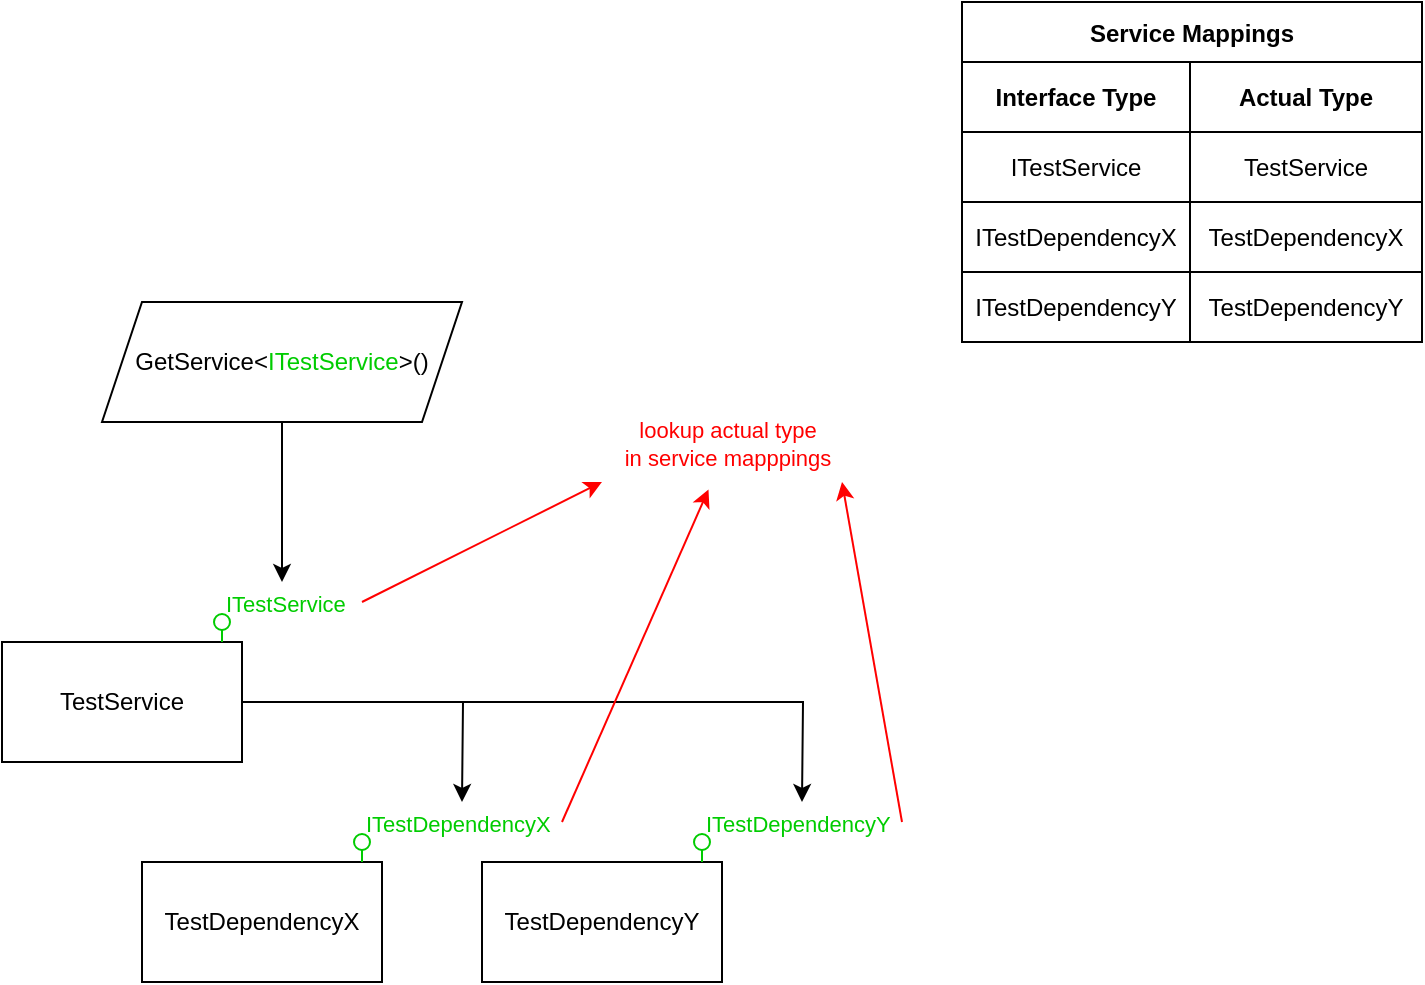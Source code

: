 <mxfile version="15.2.9" type="device"><diagram id="XiFeJWApiSwPwUrLwHjq" name="Page-1"><mxGraphModel dx="1037" dy="709" grid="1" gridSize="10" guides="1" tooltips="1" connect="1" arrows="1" fold="1" page="1" pageScale="1" pageWidth="827" pageHeight="1169" math="0" shadow="0"><root><mxCell id="0"/><mxCell id="1" parent="0"/><mxCell id="9HwjH0jMwOq6eOIa9jeR-40" style="edgeStyle=orthogonalEdgeStyle;rounded=0;orthogonalLoop=1;jettySize=auto;html=1;fontColor=#000000;strokeColor=#000000;align=left;" edge="1" parent="1" source="WqVRZ9PHeJUUyvvHTRvu-1"><mxGeometry relative="1" as="geometry"><mxPoint x="310" y="440" as="targetPoint"/></mxGeometry></mxCell><mxCell id="9HwjH0jMwOq6eOIa9jeR-41" style="edgeStyle=orthogonalEdgeStyle;rounded=0;orthogonalLoop=1;jettySize=auto;html=1;exitX=1;exitY=0.5;exitDx=0;exitDy=0;fontColor=#000000;strokeColor=#000000;align=left;" edge="1" parent="1" source="WqVRZ9PHeJUUyvvHTRvu-1"><mxGeometry relative="1" as="geometry"><mxPoint x="480" y="440" as="targetPoint"/></mxGeometry></mxCell><mxCell id="WqVRZ9PHeJUUyvvHTRvu-1" value="TestService" style="rounded=0;whiteSpace=wrap;html=1;" parent="1" vertex="1"><mxGeometry x="80" y="360" width="120" height="60" as="geometry"/></mxCell><mxCell id="WqVRZ9PHeJUUyvvHTRvu-2" value="TestDependencyX" style="rounded=0;whiteSpace=wrap;html=1;" parent="1" vertex="1"><mxGeometry x="150" y="470" width="120" height="60" as="geometry"/></mxCell><mxCell id="WqVRZ9PHeJUUyvvHTRvu-3" value="TestDependencyY" style="rounded=0;whiteSpace=wrap;html=1;" parent="1" vertex="1"><mxGeometry x="320" y="470" width="120" height="60" as="geometry"/></mxCell><mxCell id="9HwjH0jMwOq6eOIa9jeR-2" value="ITestService" style="html=1;verticalAlign=bottom;labelBackgroundColor=none;startArrow=oval;startFill=0;startSize=8;endArrow=none;fillColor=#60a917;strokeColor=#00CC00;fontColor=#00CC00;align=left;" edge="1" parent="1"><mxGeometry x="-1" relative="1" as="geometry"><mxPoint x="190" y="350" as="sourcePoint"/><mxPoint x="190" y="360" as="targetPoint"/><mxPoint as="offset"/></mxGeometry></mxCell><mxCell id="9HwjH0jMwOq6eOIa9jeR-3" value="ITestDependencyX" style="html=1;verticalAlign=bottom;labelBackgroundColor=none;startArrow=oval;startFill=0;startSize=8;endArrow=none;fillColor=#60a917;strokeColor=#00CC00;fontColor=#00CC00;align=left;" edge="1" parent="1"><mxGeometry x="-1" relative="1" as="geometry"><mxPoint x="260" y="460" as="sourcePoint"/><mxPoint x="260" y="470" as="targetPoint"/><mxPoint as="offset"/></mxGeometry></mxCell><mxCell id="9HwjH0jMwOq6eOIa9jeR-4" value="ITestDependencyY" style="html=1;verticalAlign=bottom;labelBackgroundColor=none;startArrow=oval;startFill=0;startSize=8;endArrow=none;fillColor=#60a917;strokeColor=#00CC00;fontColor=#00CC00;align=left;" edge="1" parent="1"><mxGeometry x="-1" relative="1" as="geometry"><mxPoint x="430.0" y="460" as="sourcePoint"/><mxPoint x="430.0" y="470" as="targetPoint"/><mxPoint as="offset"/></mxGeometry></mxCell><mxCell id="9HwjH0jMwOq6eOIa9jeR-24" value="Service Mappings" style="shape=table;startSize=30;container=1;collapsible=0;childLayout=tableLayout;fontStyle=1;align=center;pointerEvents=1;fontColor=#000000;" vertex="1" parent="1"><mxGeometry x="560" y="40" width="230" height="170" as="geometry"/></mxCell><mxCell id="9HwjH0jMwOq6eOIa9jeR-37" style="shape=partialRectangle;html=1;whiteSpace=wrap;collapsible=0;dropTarget=0;pointerEvents=0;fillColor=none;top=0;left=0;bottom=0;right=0;points=[[0,0.5],[1,0.5]];portConstraint=eastwest;" vertex="1" parent="9HwjH0jMwOq6eOIa9jeR-24"><mxGeometry y="30" width="230" height="35" as="geometry"/></mxCell><mxCell id="9HwjH0jMwOq6eOIa9jeR-38" value="Interface Type" style="shape=partialRectangle;html=1;whiteSpace=wrap;connectable=0;fillColor=none;top=0;left=0;bottom=0;right=0;overflow=hidden;pointerEvents=1;fontStyle=1" vertex="1" parent="9HwjH0jMwOq6eOIa9jeR-37"><mxGeometry width="114" height="35" as="geometry"><mxRectangle width="114" height="35" as="alternateBounds"/></mxGeometry></mxCell><mxCell id="9HwjH0jMwOq6eOIa9jeR-39" value="Actual Type" style="shape=partialRectangle;html=1;whiteSpace=wrap;connectable=0;fillColor=none;top=0;left=0;bottom=0;right=0;overflow=hidden;pointerEvents=1;fontStyle=1" vertex="1" parent="9HwjH0jMwOq6eOIa9jeR-37"><mxGeometry x="114" width="116" height="35" as="geometry"><mxRectangle width="116" height="35" as="alternateBounds"/></mxGeometry></mxCell><mxCell id="9HwjH0jMwOq6eOIa9jeR-25" value="" style="shape=partialRectangle;html=1;whiteSpace=wrap;collapsible=0;dropTarget=0;pointerEvents=0;fillColor=none;top=0;left=0;bottom=0;right=0;points=[[0,0.5],[1,0.5]];portConstraint=eastwest;" vertex="1" parent="9HwjH0jMwOq6eOIa9jeR-24"><mxGeometry y="65" width="230" height="35" as="geometry"/></mxCell><mxCell id="9HwjH0jMwOq6eOIa9jeR-26" value="ITestService" style="shape=partialRectangle;html=1;whiteSpace=wrap;connectable=0;fillColor=none;top=0;left=0;bottom=0;right=0;overflow=hidden;pointerEvents=1;" vertex="1" parent="9HwjH0jMwOq6eOIa9jeR-25"><mxGeometry width="114" height="35" as="geometry"><mxRectangle width="114" height="35" as="alternateBounds"/></mxGeometry></mxCell><mxCell id="9HwjH0jMwOq6eOIa9jeR-27" value="TestService" style="shape=partialRectangle;html=1;whiteSpace=wrap;connectable=0;fillColor=none;top=0;left=0;bottom=0;right=0;overflow=hidden;pointerEvents=1;" vertex="1" parent="9HwjH0jMwOq6eOIa9jeR-25"><mxGeometry x="114" width="116" height="35" as="geometry"><mxRectangle width="116" height="35" as="alternateBounds"/></mxGeometry></mxCell><mxCell id="9HwjH0jMwOq6eOIa9jeR-29" value="" style="shape=partialRectangle;html=1;whiteSpace=wrap;collapsible=0;dropTarget=0;pointerEvents=0;fillColor=none;top=0;left=0;bottom=0;right=0;points=[[0,0.5],[1,0.5]];portConstraint=eastwest;" vertex="1" parent="9HwjH0jMwOq6eOIa9jeR-24"><mxGeometry y="100" width="230" height="35" as="geometry"/></mxCell><mxCell id="9HwjH0jMwOq6eOIa9jeR-30" value="ITestDependencyX" style="shape=partialRectangle;html=1;whiteSpace=wrap;connectable=0;fillColor=none;top=0;left=0;bottom=0;right=0;overflow=hidden;pointerEvents=1;" vertex="1" parent="9HwjH0jMwOq6eOIa9jeR-29"><mxGeometry width="114" height="35" as="geometry"><mxRectangle width="114" height="35" as="alternateBounds"/></mxGeometry></mxCell><mxCell id="9HwjH0jMwOq6eOIa9jeR-31" value="TestDependencyX" style="shape=partialRectangle;html=1;whiteSpace=wrap;connectable=0;fillColor=none;top=0;left=0;bottom=0;right=0;overflow=hidden;pointerEvents=1;" vertex="1" parent="9HwjH0jMwOq6eOIa9jeR-29"><mxGeometry x="114" width="116" height="35" as="geometry"><mxRectangle width="116" height="35" as="alternateBounds"/></mxGeometry></mxCell><mxCell id="9HwjH0jMwOq6eOIa9jeR-33" value="" style="shape=partialRectangle;html=1;whiteSpace=wrap;collapsible=0;dropTarget=0;pointerEvents=0;fillColor=none;top=0;left=0;bottom=0;right=0;points=[[0,0.5],[1,0.5]];portConstraint=eastwest;" vertex="1" parent="9HwjH0jMwOq6eOIa9jeR-24"><mxGeometry y="135" width="230" height="35" as="geometry"/></mxCell><mxCell id="9HwjH0jMwOq6eOIa9jeR-34" value="ITestDependencyY" style="shape=partialRectangle;html=1;whiteSpace=wrap;connectable=0;fillColor=none;top=0;left=0;bottom=0;right=0;overflow=hidden;pointerEvents=1;" vertex="1" parent="9HwjH0jMwOq6eOIa9jeR-33"><mxGeometry width="114" height="35" as="geometry"><mxRectangle width="114" height="35" as="alternateBounds"/></mxGeometry></mxCell><mxCell id="9HwjH0jMwOq6eOIa9jeR-35" value="TestDependencyY" style="shape=partialRectangle;html=1;whiteSpace=wrap;connectable=0;fillColor=none;top=0;left=0;bottom=0;right=0;overflow=hidden;pointerEvents=1;" vertex="1" parent="9HwjH0jMwOq6eOIa9jeR-33"><mxGeometry x="114" width="116" height="35" as="geometry"><mxRectangle width="116" height="35" as="alternateBounds"/></mxGeometry></mxCell><mxCell id="9HwjH0jMwOq6eOIa9jeR-50" style="edgeStyle=orthogonalEdgeStyle;rounded=0;orthogonalLoop=1;jettySize=auto;html=1;fontColor=#000000;strokeColor=#000000;align=left;" edge="1" parent="1" source="9HwjH0jMwOq6eOIa9jeR-48"><mxGeometry relative="1" as="geometry"><mxPoint x="220" y="330" as="targetPoint"/></mxGeometry></mxCell><mxCell id="9HwjH0jMwOq6eOIa9jeR-48" value="&lt;span style=&quot;color: rgb(0 , 0 , 0) ; font-family: &amp;#34;helvetica&amp;#34; ; font-size: 12px ; font-style: normal ; font-weight: 400 ; letter-spacing: normal ; text-align: center ; text-indent: 0px ; text-transform: none ; word-spacing: 0px ; display: inline ; float: none&quot;&gt;GetService&amp;lt;&lt;/span&gt;&lt;font color=&quot;#00cc00&quot; style=&quot;font-family: &amp;#34;helvetica&amp;#34; ; font-size: 12px ; font-style: normal ; font-weight: 400 ; letter-spacing: normal ; text-align: center ; text-indent: 0px ; text-transform: none ; word-spacing: 0px&quot;&gt;ITestService&lt;/font&gt;&lt;span style=&quot;color: rgb(0 , 0 , 0) ; font-family: &amp;#34;helvetica&amp;#34; ; font-size: 12px ; font-style: normal ; font-weight: 400 ; letter-spacing: normal ; text-align: center ; text-indent: 0px ; text-transform: none ; word-spacing: 0px ; display: inline ; float: none&quot;&gt;&amp;gt;()&lt;/span&gt;" style="shape=parallelogram;perimeter=parallelogramPerimeter;whiteSpace=wrap;html=1;fixedSize=1;fontColor=#000000;size=20;" vertex="1" parent="1"><mxGeometry x="130" y="190" width="180" height="60" as="geometry"/></mxCell><mxCell id="9HwjH0jMwOq6eOIa9jeR-54" value="&lt;span style=&quot;color: rgb(255 , 0 , 0) ; font-family: &amp;#34;helvetica&amp;#34; ; font-size: 11px ; font-style: normal ; font-weight: 400 ; letter-spacing: normal ; text-indent: 0px ; text-transform: none ; word-spacing: 0px ; background-color: rgb(255 , 255 , 255) ; display: inline ; float: none&quot;&gt;lookup&amp;nbsp;&lt;/span&gt;&lt;span style=&quot;color: rgb(255 , 0 , 0) ; font-family: &amp;#34;helvetica&amp;#34; ; font-size: 11px ; font-style: normal ; font-weight: 400 ; letter-spacing: normal ; text-indent: 0px ; text-transform: none ; word-spacing: 0px ; background-color: rgb(255 , 255 , 255) ; display: inline ; float: none&quot;&gt;actual type&lt;br&gt;in service mapppings&lt;br&gt;&lt;/span&gt;" style="text;whiteSpace=wrap;html=1;fontColor=#FF0000;align=center;" vertex="1" parent="1"><mxGeometry x="390" y="240" width="106" height="40" as="geometry"/></mxCell><mxCell id="9HwjH0jMwOq6eOIa9jeR-55" value="" style="endArrow=classic;html=1;fontColor=#FF0000;strokeColor=#FF0000;align=left;" edge="1" parent="1"><mxGeometry width="50" height="50" relative="1" as="geometry"><mxPoint x="260" y="340" as="sourcePoint"/><mxPoint x="380" y="280" as="targetPoint"/></mxGeometry></mxCell><mxCell id="9HwjH0jMwOq6eOIa9jeR-56" value="" style="endArrow=classic;html=1;fontColor=#FF0000;strokeColor=#FF0000;align=left;entryX=0.408;entryY=1.093;entryDx=0;entryDy=0;entryPerimeter=0;" edge="1" parent="1" target="9HwjH0jMwOq6eOIa9jeR-54"><mxGeometry width="50" height="50" relative="1" as="geometry"><mxPoint x="360" y="450" as="sourcePoint"/><mxPoint x="390" y="290" as="targetPoint"/></mxGeometry></mxCell><mxCell id="9HwjH0jMwOq6eOIa9jeR-57" value="" style="endArrow=classic;html=1;fontColor=#FF0000;strokeColor=#FF0000;align=left;" edge="1" parent="1"><mxGeometry width="50" height="50" relative="1" as="geometry"><mxPoint x="530" y="450" as="sourcePoint"/><mxPoint x="500" y="280" as="targetPoint"/></mxGeometry></mxCell></root></mxGraphModel></diagram></mxfile>